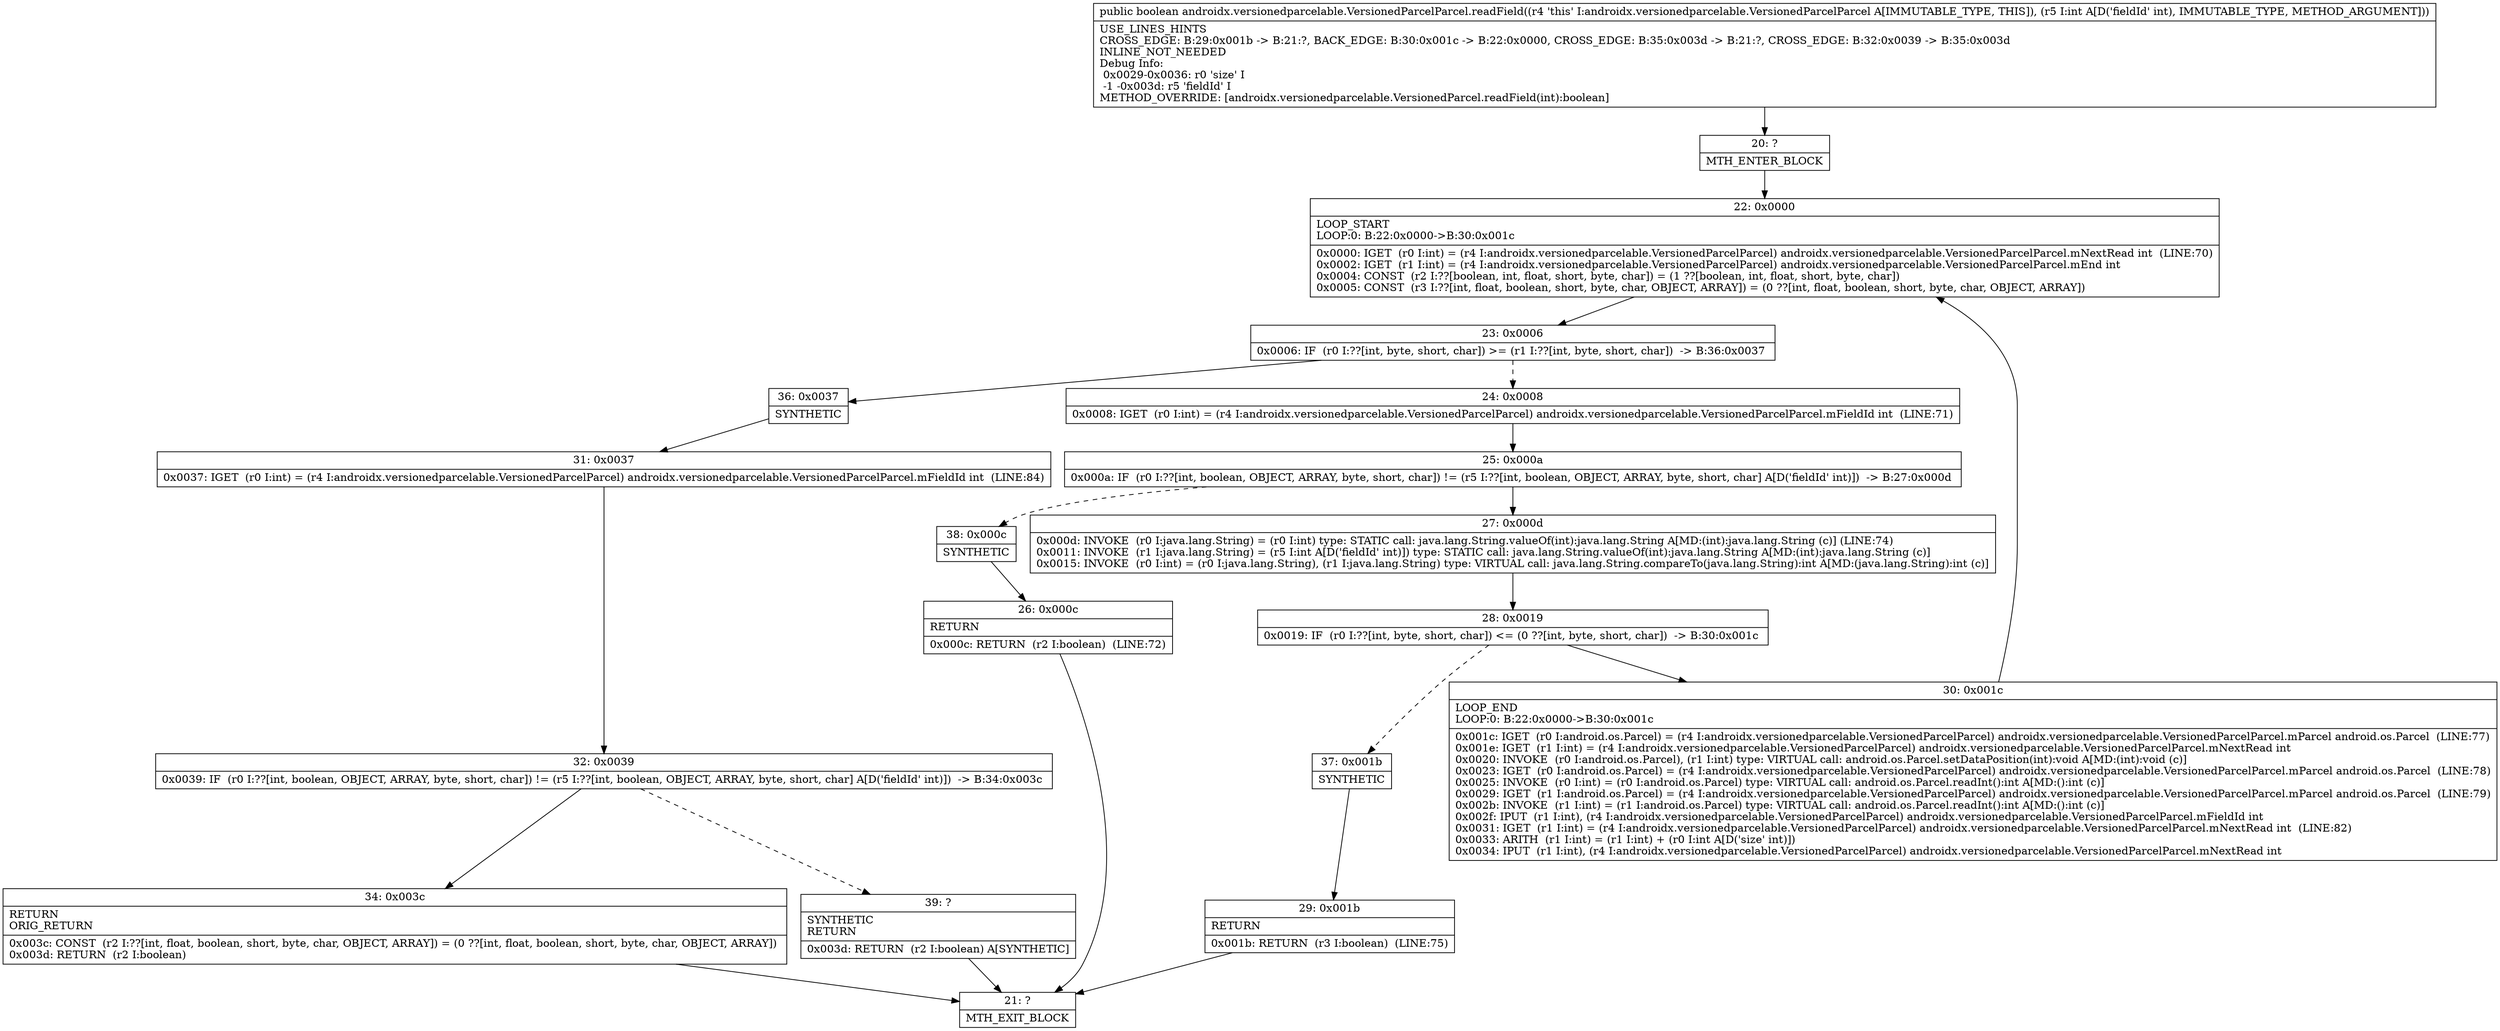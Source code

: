 digraph "CFG forandroidx.versionedparcelable.VersionedParcelParcel.readField(I)Z" {
Node_20 [shape=record,label="{20\:\ ?|MTH_ENTER_BLOCK\l}"];
Node_22 [shape=record,label="{22\:\ 0x0000|LOOP_START\lLOOP:0: B:22:0x0000\-\>B:30:0x001c\l|0x0000: IGET  (r0 I:int) = (r4 I:androidx.versionedparcelable.VersionedParcelParcel) androidx.versionedparcelable.VersionedParcelParcel.mNextRead int  (LINE:70)\l0x0002: IGET  (r1 I:int) = (r4 I:androidx.versionedparcelable.VersionedParcelParcel) androidx.versionedparcelable.VersionedParcelParcel.mEnd int \l0x0004: CONST  (r2 I:??[boolean, int, float, short, byte, char]) = (1 ??[boolean, int, float, short, byte, char]) \l0x0005: CONST  (r3 I:??[int, float, boolean, short, byte, char, OBJECT, ARRAY]) = (0 ??[int, float, boolean, short, byte, char, OBJECT, ARRAY]) \l}"];
Node_23 [shape=record,label="{23\:\ 0x0006|0x0006: IF  (r0 I:??[int, byte, short, char]) \>= (r1 I:??[int, byte, short, char])  \-\> B:36:0x0037 \l}"];
Node_24 [shape=record,label="{24\:\ 0x0008|0x0008: IGET  (r0 I:int) = (r4 I:androidx.versionedparcelable.VersionedParcelParcel) androidx.versionedparcelable.VersionedParcelParcel.mFieldId int  (LINE:71)\l}"];
Node_25 [shape=record,label="{25\:\ 0x000a|0x000a: IF  (r0 I:??[int, boolean, OBJECT, ARRAY, byte, short, char]) != (r5 I:??[int, boolean, OBJECT, ARRAY, byte, short, char] A[D('fieldId' int)])  \-\> B:27:0x000d \l}"];
Node_27 [shape=record,label="{27\:\ 0x000d|0x000d: INVOKE  (r0 I:java.lang.String) = (r0 I:int) type: STATIC call: java.lang.String.valueOf(int):java.lang.String A[MD:(int):java.lang.String (c)] (LINE:74)\l0x0011: INVOKE  (r1 I:java.lang.String) = (r5 I:int A[D('fieldId' int)]) type: STATIC call: java.lang.String.valueOf(int):java.lang.String A[MD:(int):java.lang.String (c)]\l0x0015: INVOKE  (r0 I:int) = (r0 I:java.lang.String), (r1 I:java.lang.String) type: VIRTUAL call: java.lang.String.compareTo(java.lang.String):int A[MD:(java.lang.String):int (c)]\l}"];
Node_28 [shape=record,label="{28\:\ 0x0019|0x0019: IF  (r0 I:??[int, byte, short, char]) \<= (0 ??[int, byte, short, char])  \-\> B:30:0x001c \l}"];
Node_30 [shape=record,label="{30\:\ 0x001c|LOOP_END\lLOOP:0: B:22:0x0000\-\>B:30:0x001c\l|0x001c: IGET  (r0 I:android.os.Parcel) = (r4 I:androidx.versionedparcelable.VersionedParcelParcel) androidx.versionedparcelable.VersionedParcelParcel.mParcel android.os.Parcel  (LINE:77)\l0x001e: IGET  (r1 I:int) = (r4 I:androidx.versionedparcelable.VersionedParcelParcel) androidx.versionedparcelable.VersionedParcelParcel.mNextRead int \l0x0020: INVOKE  (r0 I:android.os.Parcel), (r1 I:int) type: VIRTUAL call: android.os.Parcel.setDataPosition(int):void A[MD:(int):void (c)]\l0x0023: IGET  (r0 I:android.os.Parcel) = (r4 I:androidx.versionedparcelable.VersionedParcelParcel) androidx.versionedparcelable.VersionedParcelParcel.mParcel android.os.Parcel  (LINE:78)\l0x0025: INVOKE  (r0 I:int) = (r0 I:android.os.Parcel) type: VIRTUAL call: android.os.Parcel.readInt():int A[MD:():int (c)]\l0x0029: IGET  (r1 I:android.os.Parcel) = (r4 I:androidx.versionedparcelable.VersionedParcelParcel) androidx.versionedparcelable.VersionedParcelParcel.mParcel android.os.Parcel  (LINE:79)\l0x002b: INVOKE  (r1 I:int) = (r1 I:android.os.Parcel) type: VIRTUAL call: android.os.Parcel.readInt():int A[MD:():int (c)]\l0x002f: IPUT  (r1 I:int), (r4 I:androidx.versionedparcelable.VersionedParcelParcel) androidx.versionedparcelable.VersionedParcelParcel.mFieldId int \l0x0031: IGET  (r1 I:int) = (r4 I:androidx.versionedparcelable.VersionedParcelParcel) androidx.versionedparcelable.VersionedParcelParcel.mNextRead int  (LINE:82)\l0x0033: ARITH  (r1 I:int) = (r1 I:int) + (r0 I:int A[D('size' int)]) \l0x0034: IPUT  (r1 I:int), (r4 I:androidx.versionedparcelable.VersionedParcelParcel) androidx.versionedparcelable.VersionedParcelParcel.mNextRead int \l}"];
Node_37 [shape=record,label="{37\:\ 0x001b|SYNTHETIC\l}"];
Node_29 [shape=record,label="{29\:\ 0x001b|RETURN\l|0x001b: RETURN  (r3 I:boolean)  (LINE:75)\l}"];
Node_21 [shape=record,label="{21\:\ ?|MTH_EXIT_BLOCK\l}"];
Node_38 [shape=record,label="{38\:\ 0x000c|SYNTHETIC\l}"];
Node_26 [shape=record,label="{26\:\ 0x000c|RETURN\l|0x000c: RETURN  (r2 I:boolean)  (LINE:72)\l}"];
Node_36 [shape=record,label="{36\:\ 0x0037|SYNTHETIC\l}"];
Node_31 [shape=record,label="{31\:\ 0x0037|0x0037: IGET  (r0 I:int) = (r4 I:androidx.versionedparcelable.VersionedParcelParcel) androidx.versionedparcelable.VersionedParcelParcel.mFieldId int  (LINE:84)\l}"];
Node_32 [shape=record,label="{32\:\ 0x0039|0x0039: IF  (r0 I:??[int, boolean, OBJECT, ARRAY, byte, short, char]) != (r5 I:??[int, boolean, OBJECT, ARRAY, byte, short, char] A[D('fieldId' int)])  \-\> B:34:0x003c \l}"];
Node_34 [shape=record,label="{34\:\ 0x003c|RETURN\lORIG_RETURN\l|0x003c: CONST  (r2 I:??[int, float, boolean, short, byte, char, OBJECT, ARRAY]) = (0 ??[int, float, boolean, short, byte, char, OBJECT, ARRAY]) \l0x003d: RETURN  (r2 I:boolean) \l}"];
Node_39 [shape=record,label="{39\:\ ?|SYNTHETIC\lRETURN\l|0x003d: RETURN  (r2 I:boolean) A[SYNTHETIC]\l}"];
MethodNode[shape=record,label="{public boolean androidx.versionedparcelable.VersionedParcelParcel.readField((r4 'this' I:androidx.versionedparcelable.VersionedParcelParcel A[IMMUTABLE_TYPE, THIS]), (r5 I:int A[D('fieldId' int), IMMUTABLE_TYPE, METHOD_ARGUMENT]))  | USE_LINES_HINTS\lCROSS_EDGE: B:29:0x001b \-\> B:21:?, BACK_EDGE: B:30:0x001c \-\> B:22:0x0000, CROSS_EDGE: B:35:0x003d \-\> B:21:?, CROSS_EDGE: B:32:0x0039 \-\> B:35:0x003d\lINLINE_NOT_NEEDED\lDebug Info:\l  0x0029\-0x0036: r0 'size' I\l  \-1 \-0x003d: r5 'fieldId' I\lMETHOD_OVERRIDE: [androidx.versionedparcelable.VersionedParcel.readField(int):boolean]\l}"];
MethodNode -> Node_20;Node_20 -> Node_22;
Node_22 -> Node_23;
Node_23 -> Node_24[style=dashed];
Node_23 -> Node_36;
Node_24 -> Node_25;
Node_25 -> Node_27;
Node_25 -> Node_38[style=dashed];
Node_27 -> Node_28;
Node_28 -> Node_30;
Node_28 -> Node_37[style=dashed];
Node_30 -> Node_22;
Node_37 -> Node_29;
Node_29 -> Node_21;
Node_38 -> Node_26;
Node_26 -> Node_21;
Node_36 -> Node_31;
Node_31 -> Node_32;
Node_32 -> Node_34;
Node_32 -> Node_39[style=dashed];
Node_34 -> Node_21;
Node_39 -> Node_21;
}

